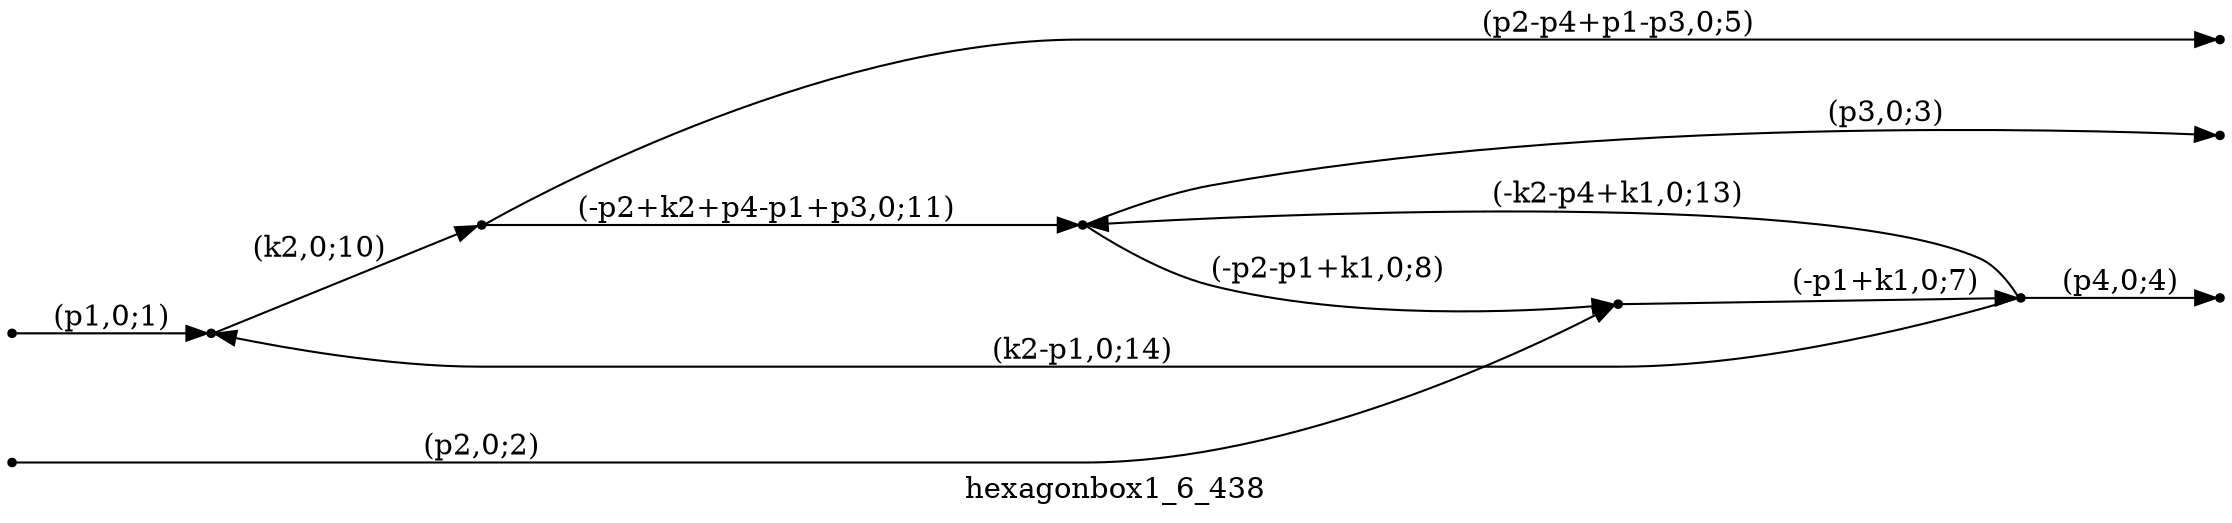 digraph hexagonbox1_6_438 {
  label="hexagonbox1_6_438";
  rankdir="LR";
  subgraph edges {
    -1 -> 5 [label="(p1,0;1)"];
    -2 -> 1 [label="(p2,0;2)"];
    3 -> -3 [label="(p3,0;3)"];
    4 -> -4 [label="(p4,0;4)"];
    2 -> -5 [label="(p2-p4+p1-p3,0;5)"];
    1 -> 4 [label="(-p1+k1,0;7)"];
    3 -> 1 [label="(-p2-p1+k1,0;8)"];
    5 -> 2 [label="(k2,0;10)"];
    2 -> 3 [label="(-p2+k2+p4-p1+p3,0;11)"];
    4 -> 3 [label="(-k2-p4+k1,0;13)"];
    4 -> 5 [label="(k2-p1,0;14)"];
  }
  subgraph incoming { rank="source"; -1; -2; }
  subgraph outgoing { rank="sink"; -3; -4; -5; }
-5 [shape=point];
-4 [shape=point];
-3 [shape=point];
-2 [shape=point];
-1 [shape=point];
1 [shape=point];
2 [shape=point];
3 [shape=point];
4 [shape=point];
5 [shape=point];
}

